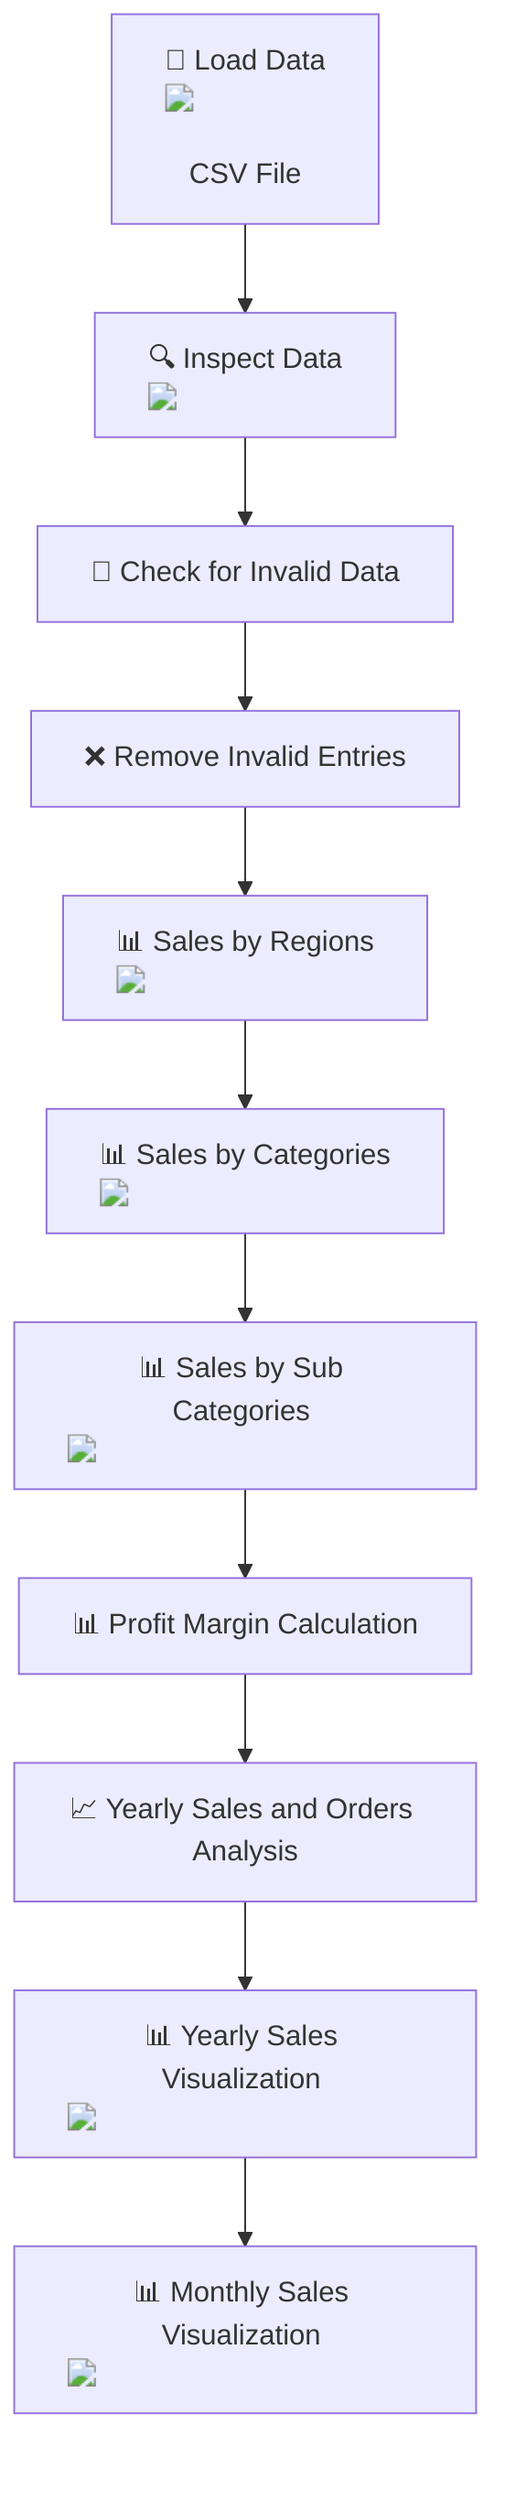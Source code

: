 flowchart TD
    A["📂 Load Data <img src='file.svg'/> <br/> CSV File"] --> B["🔍 Inspect Data <img src='table.svg'/>"]
    B --> C["🚨 Check for Invalid Data"]
    C --> D["❌ Remove Invalid Entries"]
    D --> E["📊 Sales by Regions <img src='dummy_plots/hist_template.svg'/>"]
    E --> F["📊 Sales by Categories <img src='dummy_plots/hist_template.svg'/>"]
    F --> G["📊 Sales by Sub Categories <img src='dummy_plots/hist_template.svg'/>"]
    G --> H["📊 Profit Margin Calculation"]
    H --> I["📈 Yearly Sales and Orders Analysis"]
    I --> J["📊 Yearly Sales Visualization <img src='dummy_plots/hist_template.svg'/>"]
    J --> K["📊 Monthly Sales Visualization <img src='dummy_plots/hist_template.svg'/>"]